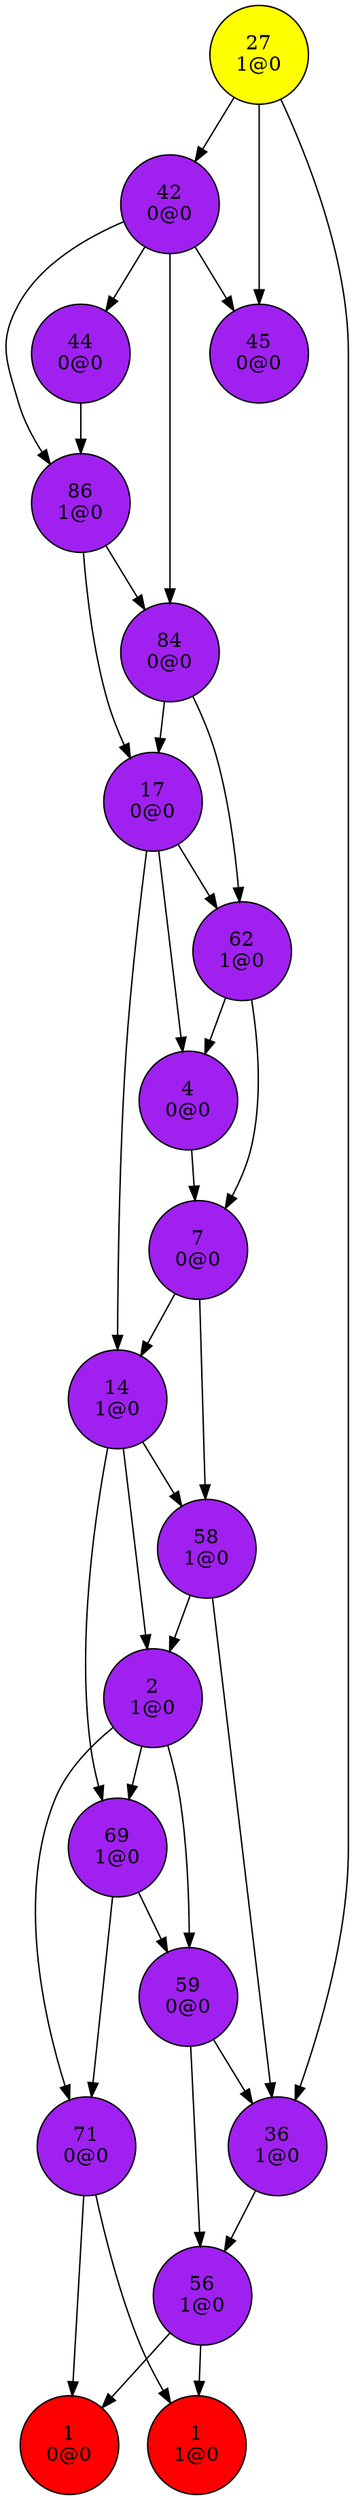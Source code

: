 digraph {
"1
0@0";
"1
1@0";
"2
1@0"->"59
0@0";
"2
1@0"->"69
1@0";
"2
1@0"->"71
0@0";
"4
0@0"->"7
0@0";
"7
0@0"->"14
1@0";
"7
0@0"->"58
1@0";
"14
1@0"->"2
1@0";
"14
1@0"->"58
1@0";
"14
1@0"->"69
1@0";
"17
0@0"->"4
0@0";
"17
0@0"->"14
1@0";
"17
0@0"->"62
1@0";
"27
1@0"->"36
1@0";
"27
1@0"->"42
0@0";
"27
1@0"->"45
0@0";
"36
1@0"->"56
1@0";
"42
0@0"->"44
0@0";
"42
0@0"->"45
0@0";
"42
0@0"->"84
0@0";
"42
0@0"->"86
1@0";
"44
0@0"->"86
1@0";
"45
0@0";
"56
1@0"->"1
0@0";
"56
1@0"->"1
1@0";
"58
1@0"->"2
1@0";
"58
1@0"->"36
1@0";
"59
0@0"->"36
1@0";
"59
0@0"->"56
1@0";
"62
1@0"->"4
0@0";
"62
1@0"->"7
0@0";
"69
1@0"->"59
0@0";
"69
1@0"->"71
0@0";
"71
0@0"->"1
0@0";
"71
0@0"->"1
1@0";
"84
0@0"->"17
0@0";
"84
0@0"->"62
1@0";
"86
1@0"->"17
0@0";
"86
1@0"->"84
0@0";
"1
0@0"[shape=circle, style=filled, fillcolor=red];
"1
1@0"[shape=circle, style=filled, fillcolor=red];
"2
1@0"[shape=circle, style=filled, fillcolor=purple];
"4
0@0"[shape=circle, style=filled, fillcolor=purple];
"7
0@0"[shape=circle, style=filled, fillcolor=purple];
"14
1@0"[shape=circle, style=filled, fillcolor=purple];
"17
0@0"[shape=circle, style=filled, fillcolor=purple];
"27
1@0"[shape=circle, style=filled, fillcolor=yellow];
"36
1@0"[shape=circle, style=filled, fillcolor=purple];
"42
0@0"[shape=circle, style=filled, fillcolor=purple];
"44
0@0"[shape=circle, style=filled, fillcolor=purple];
"45
0@0"[shape=circle, style=filled, fillcolor=purple];
"56
1@0"[shape=circle, style=filled, fillcolor=purple];
"58
1@0"[shape=circle, style=filled, fillcolor=purple];
"59
0@0"[shape=circle, style=filled, fillcolor=purple];
"62
1@0"[shape=circle, style=filled, fillcolor=purple];
"69
1@0"[shape=circle, style=filled, fillcolor=purple];
"71
0@0"[shape=circle, style=filled, fillcolor=purple];
"84
0@0"[shape=circle, style=filled, fillcolor=purple];
"86
1@0"[shape=circle, style=filled, fillcolor=purple];
}